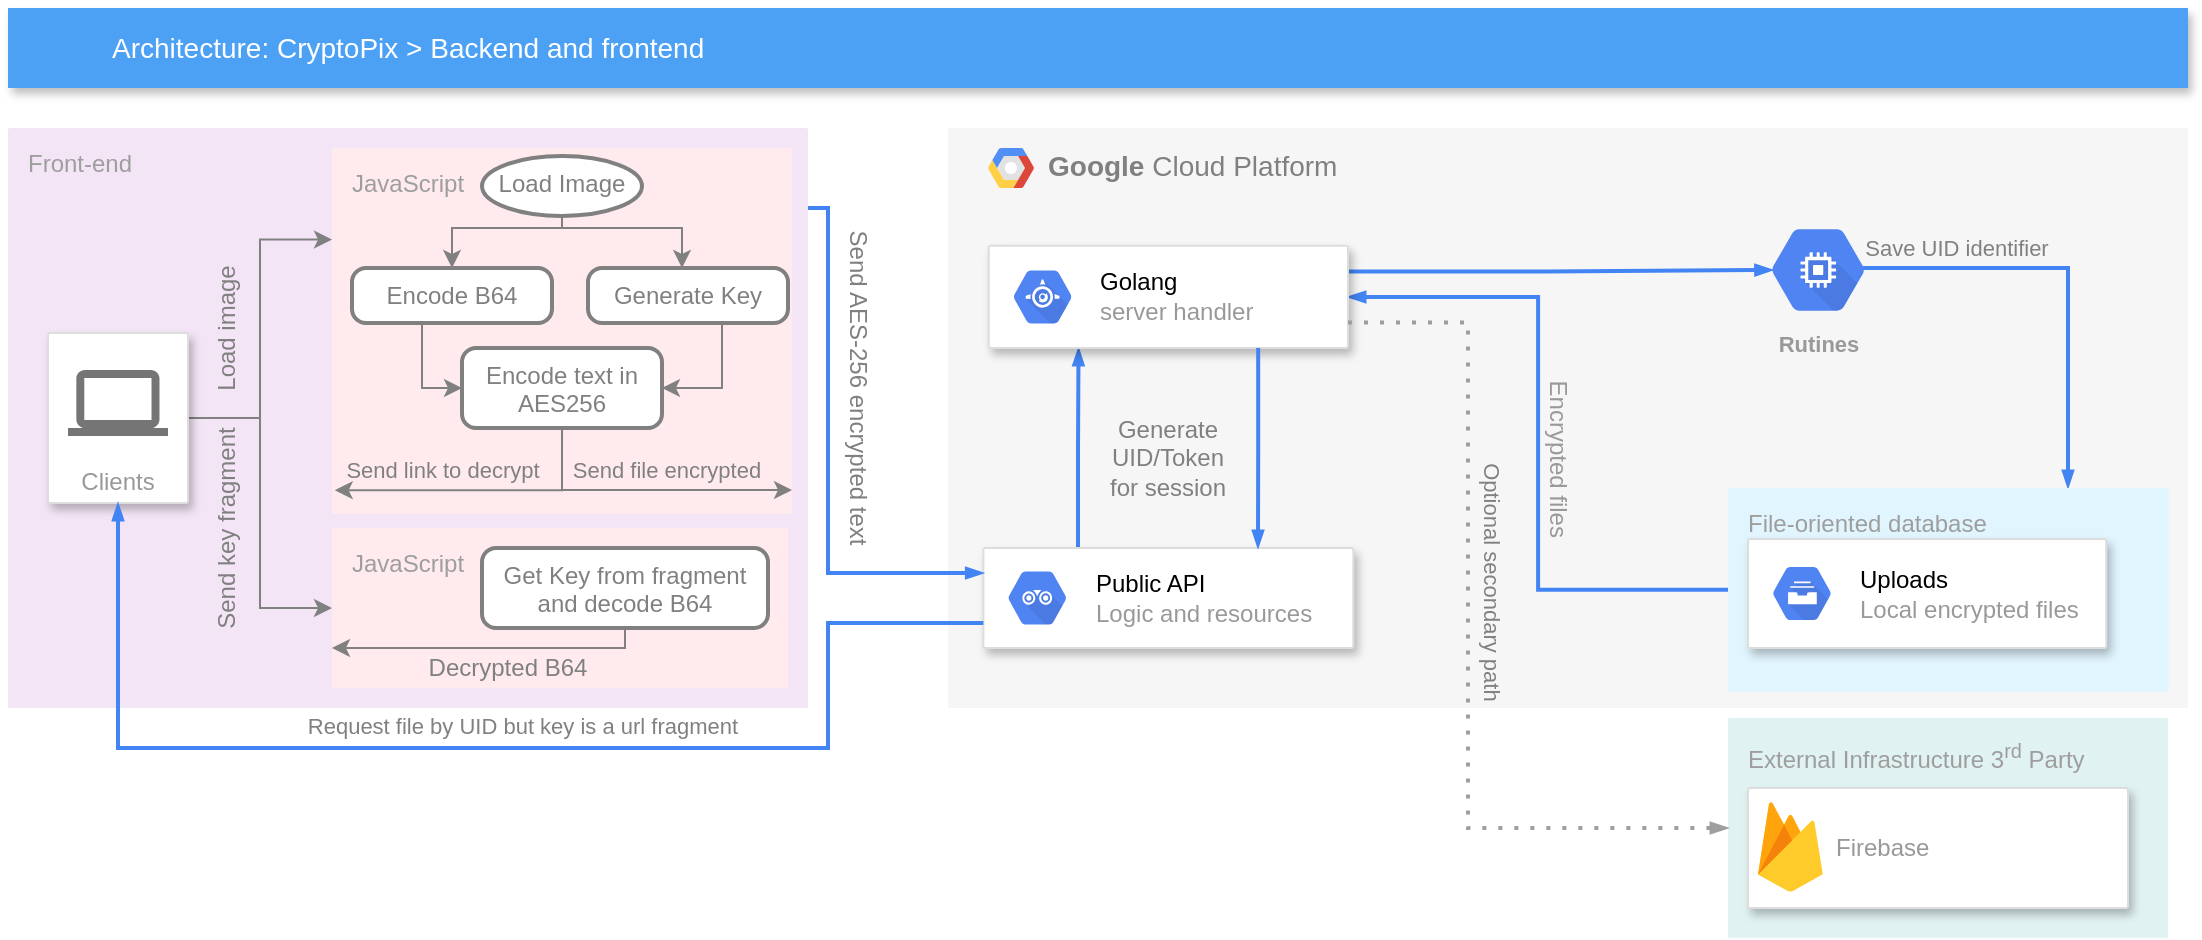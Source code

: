 <mxfile version="15.2.9" type="device"><diagram id="f106602c-feb2-e66a-4537-3a34d633f6aa" name="Page-1"><mxGraphModel dx="2591" dy="762" grid="1" gridSize="10" guides="1" tooltips="1" connect="1" arrows="1" fold="1" page="1" pageScale="1" pageWidth="1169" pageHeight="827" background="none" math="0" shadow="0"><root><mxCell id="0"/><mxCell id="1" parent="0"/><mxCell id="4RbpXVcO1lzzNtZEDVdD-548" value="&lt;div&gt;Front-end&lt;/div&gt;&lt;div&gt;&lt;br&gt;&lt;/div&gt;" style="sketch=0;points=[[0,0,0],[0.25,0,0],[0.5,0,0],[0.75,0,0],[1,0,0],[1,0.25,0],[1,0.5,0],[1,0.75,0],[1,1,0],[0.75,1,0],[0.5,1,0],[0.25,1,0],[0,1,0],[0,0.75,0],[0,0.5,0],[0,0.25,0]];rounded=1;absoluteArcSize=1;arcSize=2;html=1;strokeColor=none;gradientColor=none;shadow=0;dashed=0;fontSize=12;fontColor=#9E9E9E;align=left;verticalAlign=top;spacing=10;spacingTop=-4;fillColor=#F3E5F5;labelBackgroundColor=none;" vertex="1" parent="1"><mxGeometry x="-90" y="100" width="400" height="290" as="geometry"/></mxCell><mxCell id="4RbpXVcO1lzzNtZEDVdD-532" value="&lt;div&gt;External Infrastructure 3&lt;sup&gt;rd&lt;/sup&gt; Party&lt;/div&gt;" style="sketch=0;points=[[0,0,0],[0.25,0,0],[0.5,0,0],[0.75,0,0],[1,0,0],[1,0.25,0],[1,0.5,0],[1,0.75,0],[1,1,0],[0.75,1,0],[0.5,1,0],[0.25,1,0],[0,1,0],[0,0.75,0],[0,0.5,0],[0,0.25,0]];rounded=1;absoluteArcSize=1;arcSize=2;html=1;strokeColor=none;gradientColor=none;shadow=0;dashed=0;fontSize=12;fontColor=#9E9E9E;align=left;verticalAlign=top;spacing=10;spacingTop=-4;fillColor=#E0F2F1;labelBackgroundColor=none;" vertex="1" parent="1"><mxGeometry x="770" y="395" width="220" height="110" as="geometry"/></mxCell><mxCell id="14" value="&lt;b&gt;Google &lt;/b&gt;Cloud Platform" style="fillColor=#F6F6F6;strokeColor=none;shadow=0;gradientColor=none;fontSize=14;align=left;spacing=10;fontColor=#808080;9E9E9E;verticalAlign=top;spacingTop=-4;fontStyle=0;spacingLeft=40;html=1;" parent="1" vertex="1"><mxGeometry x="380" y="100" width="620" height="290" as="geometry"/></mxCell><mxCell id="4RbpXVcO1lzzNtZEDVdD-558" value="" style="edgeStyle=orthogonalEdgeStyle;fontSize=12;html=1;endArrow=blockThin;endFill=1;rounded=0;strokeWidth=2;endSize=4;startSize=4;dashed=0;strokeColor=#4284F3;fontColor=#808080;exitX=0.25;exitY=0;exitDx=0;exitDy=0;entryX=0.25;entryY=1;entryDx=0;entryDy=0;" edge="1" parent="14"><mxGeometry width="100" relative="1" as="geometry"><mxPoint x="63.933" y="210" as="sourcePoint"/><mxPoint x="65.262" y="110.0" as="targetPoint"/><Array as="points"><mxPoint x="65" y="210"/><mxPoint x="65" y="160"/></Array></mxGeometry></mxCell><mxCell id="4RbpXVcO1lzzNtZEDVdD-555" value="" style="edgeStyle=orthogonalEdgeStyle;fontSize=12;html=1;endArrow=blockThin;endFill=1;rounded=0;strokeWidth=2;endSize=4;startSize=4;dashed=0;strokeColor=#4284F3;fontColor=#808080;exitX=1;exitY=0.25;exitDx=0;exitDy=0;entryX=0.175;entryY=0.5;entryDx=0;entryDy=0;entryPerimeter=0;" edge="1" parent="14" source="4RbpXVcO1lzzNtZEDVdD-522" target="4RbpXVcO1lzzNtZEDVdD-533"><mxGeometry width="100" relative="1" as="geometry"><mxPoint x="280" y="80" as="sourcePoint"/><mxPoint x="380" y="80" as="targetPoint"/></mxGeometry></mxCell><mxCell id="4RbpXVcO1lzzNtZEDVdD-538" value="" style="edgeStyle=orthogonalEdgeStyle;fontSize=12;html=1;endArrow=blockThin;endFill=1;rounded=0;strokeWidth=2;endSize=4;startSize=4;dashed=0;strokeColor=#4284F3;fontColor=#808080;exitX=0;exitY=0.5;exitDx=0;exitDy=0;entryX=1;entryY=0.5;entryDx=0;entryDy=0;" edge="1" parent="14" source="511" target="4RbpXVcO1lzzNtZEDVdD-522"><mxGeometry width="100" relative="1" as="geometry"><mxPoint x="229.69" y="91.579" as="sourcePoint"/><mxPoint x="329.852" y="91.579" as="targetPoint"/></mxGeometry></mxCell><mxCell id="4RbpXVcO1lzzNtZEDVdD-534" value="" style="edgeStyle=orthogonalEdgeStyle;fontSize=12;html=1;endArrow=blockThin;endFill=1;rounded=0;strokeWidth=2;endSize=4;startSize=4;dashed=0;strokeColor=#4284F3;fontColor=#808080;exitX=0.825;exitY=0.5;exitDx=0;exitDy=0;exitPerimeter=0;" edge="1" parent="14" source="4RbpXVcO1lzzNtZEDVdD-533" target="511"><mxGeometry width="100" relative="1" as="geometry"><mxPoint x="295.477" y="-16.217" as="sourcePoint"/><mxPoint x="395.638" y="-16.217" as="targetPoint"/><Array as="points"><mxPoint x="560" y="70"/></Array></mxGeometry></mxCell><mxCell id="4RbpXVcO1lzzNtZEDVdD-545" value="Save UID identifier" style="edgeLabel;html=1;align=center;verticalAlign=middle;resizable=0;points=[];fontColor=#808080;labelBackgroundColor=none;" vertex="1" connectable="0" parent="4RbpXVcO1lzzNtZEDVdD-534"><mxGeometry x="-0.471" y="-1" relative="1" as="geometry"><mxPoint x="-10" y="-11" as="offset"/></mxGeometry></mxCell><mxCell id="15" value="" style="shape=mxgraph.gcp2.google_cloud_platform;fillColor=#F6F6F6;strokeColor=none;shadow=0;gradientColor=none;" parent="14" vertex="1"><mxGeometry width="23" height="20" relative="1" as="geometry"><mxPoint x="20" y="10" as="offset"/></mxGeometry></mxCell><mxCell id="4RbpXVcO1lzzNtZEDVdD-522" value="" style="strokeColor=#dddddd;shadow=1;strokeWidth=1;rounded=1;absoluteArcSize=1;arcSize=2;" vertex="1" parent="14"><mxGeometry x="20.35" y="58.92" width="179.65" height="51.08" as="geometry"/></mxCell><mxCell id="4RbpXVcO1lzzNtZEDVdD-523" value="&lt;div&gt;&lt;font color=&quot;#000000&quot;&gt;Golang&lt;/font&gt;&lt;/div&gt;&lt;div&gt;server handler&lt;br&gt;&lt;/div&gt;" style="sketch=0;dashed=0;connectable=0;html=1;fillColor=#5184F3;strokeColor=none;shape=mxgraph.gcp2.hexIcon;prIcon=app_engine;part=1;labelPosition=right;verticalLabelPosition=middle;align=left;verticalAlign=middle;spacingLeft=5;fontColor=#999999;fontSize=12;" vertex="1" parent="4RbpXVcO1lzzNtZEDVdD-522"><mxGeometry y="0.5" width="44" height="39" relative="1" as="geometry"><mxPoint x="5" y="-19.5" as="offset"/></mxGeometry></mxCell><mxCell id="511" value="File-oriented database" style="rounded=1;absoluteArcSize=1;arcSize=2;html=1;strokeColor=none;gradientColor=none;shadow=0;dashed=0;strokeColor=none;fontSize=12;fontColor=#9E9E9E;align=left;verticalAlign=top;spacing=10;spacingTop=-4;fillColor=#E1F5FE;" parent="14" vertex="1"><mxGeometry x="390" y="180" width="220.36" height="101.84" as="geometry"/></mxCell><mxCell id="4RbpXVcO1lzzNtZEDVdD-517" value="" style="strokeColor=#dddddd;shadow=1;strokeWidth=1;rounded=1;absoluteArcSize=1;arcSize=2;" vertex="1" parent="14"><mxGeometry x="400.02" y="205.53" width="179.11" height="54.47" as="geometry"/></mxCell><mxCell id="4RbpXVcO1lzzNtZEDVdD-518" value="&lt;div&gt;&lt;font color=&quot;#000000&quot;&gt;Uploads&lt;/font&gt;&lt;/div&gt;&lt;div&gt;Local encrypted files &lt;br&gt;&lt;/div&gt;" style="sketch=0;dashed=0;connectable=0;html=1;fillColor=#5184F3;strokeColor=none;shape=mxgraph.gcp2.hexIcon;prIcon=cloud_filestore;part=1;labelPosition=right;verticalLabelPosition=middle;align=left;verticalAlign=middle;spacingLeft=5;fontColor=#999999;fontSize=12;" vertex="1" parent="4RbpXVcO1lzzNtZEDVdD-517"><mxGeometry y="0.5" width="44" height="39" relative="1" as="geometry"><mxPoint x="5" y="-19.5" as="offset"/></mxGeometry></mxCell><mxCell id="4RbpXVcO1lzzNtZEDVdD-533" value="&lt;div&gt;Rutines&lt;/div&gt;" style="sketch=0;html=1;fillColor=#5184F3;strokeColor=none;verticalAlign=top;labelPosition=center;verticalLabelPosition=bottom;align=center;spacingTop=-6;fontSize=11;fontStyle=1;fontColor=#999999;shape=mxgraph.gcp2.hexIcon;prIcon=compute_engine;labelBackgroundColor=none;" vertex="1" parent="14"><mxGeometry x="400.02" y="41" width="70.24" height="60" as="geometry"/></mxCell><mxCell id="4RbpXVcO1lzzNtZEDVdD-540" value="" style="strokeColor=#dddddd;shadow=1;strokeWidth=1;rounded=1;absoluteArcSize=1;arcSize=2;labelBackgroundColor=none;fontColor=#808080;verticalAlign=top;" vertex="1" parent="14"><mxGeometry x="17.69" y="210" width="184.97" height="50" as="geometry"/></mxCell><mxCell id="4RbpXVcO1lzzNtZEDVdD-541" value="&lt;font color=&quot;#000000&quot;&gt;Public API&lt;/font&gt;&lt;br&gt;Logic and resources" style="sketch=0;dashed=0;connectable=0;html=1;fillColor=#5184F3;strokeColor=none;shape=mxgraph.gcp2.hexIcon;prIcon=api_analytics;part=1;labelPosition=right;verticalLabelPosition=middle;align=left;verticalAlign=middle;spacingLeft=5;fontColor=#999999;fontSize=12;" vertex="1" parent="4RbpXVcO1lzzNtZEDVdD-540"><mxGeometry y="0.5" width="44" height="39" relative="1" as="geometry"><mxPoint x="5" y="-19.5" as="offset"/></mxGeometry></mxCell><mxCell id="4RbpXVcO1lzzNtZEDVdD-546" value="&lt;div&gt;Generate UID/Token &lt;br&gt;&lt;/div&gt;&lt;div&gt;for session&lt;/div&gt;" style="text;html=1;strokeColor=none;fillColor=none;align=center;verticalAlign=middle;whiteSpace=wrap;rounded=0;labelBackgroundColor=none;fontColor=#808080;" vertex="1" parent="14"><mxGeometry x="55.087" y="157.625" width="110.178" height="15.263" as="geometry"/></mxCell><mxCell id="4RbpXVcO1lzzNtZEDVdD-552" value="&lt;div&gt;&lt;span class=&quot;VIiyi&quot; lang=&quot;en&quot;&gt;&lt;span class=&quot;JLqJ4b ChMk0b&quot;&gt;&lt;span&gt;Encrypted files&lt;/span&gt;&lt;/span&gt;&lt;/span&gt;&lt;/div&gt;&lt;br&gt;" style="text;html=1;strokeColor=none;fillColor=none;align=center;verticalAlign=middle;whiteSpace=wrap;rounded=0;labelBackgroundColor=none;fontColor=#999999;rotation=90;" vertex="1" parent="14"><mxGeometry x="232.63" y="157.63" width="130" height="15.26" as="geometry"/></mxCell><mxCell id="2" value="Architecture: CryptoPix &amp;gt; Backend and frontend" style="fillColor=#4DA1F5;strokeColor=none;shadow=1;gradientColor=none;fontSize=14;align=left;spacingLeft=50;fontColor=#ffffff;html=1;" parent="1" vertex="1"><mxGeometry x="-90" y="40" width="1090" height="40" as="geometry"/></mxCell><mxCell id="4RbpXVcO1lzzNtZEDVdD-603" style="edgeStyle=orthogonalEdgeStyle;rounded=0;orthogonalLoop=1;jettySize=auto;html=1;entryX=0;entryY=0.5;entryDx=0;entryDy=0;entryPerimeter=0;fontColor=#808080;strokeColor=#808080;" edge="1" parent="1" source="495" target="4RbpXVcO1lzzNtZEDVdD-602"><mxGeometry relative="1" as="geometry"/></mxCell><mxCell id="4RbpXVcO1lzzNtZEDVdD-608" style="edgeStyle=orthogonalEdgeStyle;rounded=0;orthogonalLoop=1;jettySize=auto;html=1;entryX=0;entryY=0.25;entryDx=0;entryDy=0;entryPerimeter=0;fontColor=#808080;strokeColor=#808080;" edge="1" parent="1" source="495" target="4RbpXVcO1lzzNtZEDVdD-571"><mxGeometry relative="1" as="geometry"/></mxCell><mxCell id="495" value="Clients" style="strokeColor=#dddddd;fillColor=#ffffff;shadow=1;strokeWidth=1;rounded=1;absoluteArcSize=1;arcSize=2;labelPosition=center;verticalLabelPosition=middle;align=center;verticalAlign=bottom;spacingLeft=0;fontColor=#999999;fontSize=12;whiteSpace=wrap;spacingBottom=2;html=1;" parent="1" vertex="1"><mxGeometry x="-70" y="202.5" width="70" height="85" as="geometry"/></mxCell><mxCell id="496" value="" style="dashed=0;connectable=0;html=1;fillColor=#757575;strokeColor=none;shape=mxgraph.gcp2.laptop;part=1;" parent="495" vertex="1"><mxGeometry x="0.5" width="50" height="33" relative="1" as="geometry"><mxPoint x="-25" y="18.5" as="offset"/></mxGeometry></mxCell><mxCell id="4RbpXVcO1lzzNtZEDVdD-528" value="" style="strokeColor=#dddddd;shadow=1;strokeWidth=1;rounded=1;absoluteArcSize=1;arcSize=2;verticalAlign=top;" vertex="1" parent="1"><mxGeometry x="780" y="430" width="190" height="60" as="geometry"/></mxCell><mxCell id="4RbpXVcO1lzzNtZEDVdD-529" value="Firebase" style="sketch=0;dashed=0;connectable=0;html=1;fillColor=#5184F3;strokeColor=none;shape=mxgraph.gcp2.firebase;part=1;labelPosition=right;verticalLabelPosition=middle;align=left;verticalAlign=middle;spacingLeft=5;fontColor=#999999;fontSize=12;" vertex="1" parent="4RbpXVcO1lzzNtZEDVdD-528"><mxGeometry width="32.4" height="45" relative="1" as="geometry"><mxPoint x="5" y="7" as="offset"/></mxGeometry></mxCell><mxCell id="4RbpXVcO1lzzNtZEDVdD-553" value="" style="edgeStyle=orthogonalEdgeStyle;fontSize=12;html=1;endArrow=blockThin;endFill=1;rounded=0;strokeWidth=2;endSize=4;startSize=4;dashed=1;dashPattern=1 3;strokeColor=#9E9E9E;fontColor=#808080;exitX=1;exitY=0.75;exitDx=0;exitDy=0;entryX=0;entryY=0.5;entryDx=0;entryDy=0;entryPerimeter=0;" edge="1" parent="1" source="4RbpXVcO1lzzNtZEDVdD-522" target="4RbpXVcO1lzzNtZEDVdD-532"><mxGeometry width="100" relative="1" as="geometry"><mxPoint x="650" y="310" as="sourcePoint"/><mxPoint x="750" y="310" as="targetPoint"/><Array as="points"><mxPoint x="640" y="197"/><mxPoint x="640" y="450"/></Array></mxGeometry></mxCell><mxCell id="4RbpXVcO1lzzNtZEDVdD-567" value="Optional secondary path" style="edgeLabel;html=1;align=center;verticalAlign=middle;resizable=0;points=[];fontColor=#808080;rotation=90;labelBackgroundColor=none;" vertex="1" connectable="0" parent="4RbpXVcO1lzzNtZEDVdD-553"><mxGeometry x="-0.046" y="-1" relative="1" as="geometry"><mxPoint x="13" y="-22" as="offset"/></mxGeometry></mxCell><mxCell id="4RbpXVcO1lzzNtZEDVdD-556" value="" style="edgeStyle=orthogonalEdgeStyle;fontSize=12;html=1;endArrow=blockThin;endFill=1;rounded=0;strokeWidth=2;endSize=4;startSize=4;dashed=0;strokeColor=#4284F3;fontColor=#808080;exitX=0.75;exitY=1;exitDx=0;exitDy=0;" edge="1" parent="1" source="4RbpXVcO1lzzNtZEDVdD-522"><mxGeometry width="100" relative="1" as="geometry"><mxPoint x="570" y="200" as="sourcePoint"/><mxPoint x="535" y="310" as="targetPoint"/></mxGeometry></mxCell><mxCell id="4RbpXVcO1lzzNtZEDVdD-571" value="&lt;div&gt;JavaScript&lt;/div&gt;&lt;div&gt;&lt;br&gt;&lt;/div&gt;" style="sketch=0;points=[[0,0,0],[0.25,0,0],[0.5,0,0],[0.75,0,0],[1,0,0],[1,0.25,0],[1,0.5,0],[1,0.75,0],[1,1,0],[0.75,1,0],[0.5,1,0],[0.25,1,0],[0,1,0],[0,0.75,0],[0,0.5,0],[0,0.25,0]];rounded=1;absoluteArcSize=1;arcSize=2;html=1;strokeColor=none;gradientColor=none;shadow=0;dashed=0;fontSize=12;fontColor=#9E9E9E;align=left;verticalAlign=top;spacing=10;spacingTop=-4;fillColor=#FFEBEE;labelBackgroundColor=none;" vertex="1" parent="1"><mxGeometry x="72" y="110" width="230" height="183" as="geometry"/></mxCell><mxCell id="4RbpXVcO1lzzNtZEDVdD-576" style="edgeStyle=orthogonalEdgeStyle;rounded=0;orthogonalLoop=1;jettySize=auto;html=1;entryX=0.5;entryY=0;entryDx=0;entryDy=0;fontColor=#808080;strokeColor=#808080;" edge="1" parent="1" source="4RbpXVcO1lzzNtZEDVdD-574" target="4RbpXVcO1lzzNtZEDVdD-575"><mxGeometry relative="1" as="geometry"><Array as="points"><mxPoint x="187" y="150"/><mxPoint x="132" y="150"/></Array></mxGeometry></mxCell><mxCell id="4RbpXVcO1lzzNtZEDVdD-578" style="edgeStyle=orthogonalEdgeStyle;rounded=0;orthogonalLoop=1;jettySize=auto;html=1;fontColor=#808080;strokeColor=#808080;" edge="1" parent="1" source="4RbpXVcO1lzzNtZEDVdD-574" target="4RbpXVcO1lzzNtZEDVdD-577"><mxGeometry relative="1" as="geometry"><Array as="points"><mxPoint x="187" y="150"/><mxPoint x="247" y="150"/></Array></mxGeometry></mxCell><mxCell id="4RbpXVcO1lzzNtZEDVdD-574" value="&lt;div&gt;Load Image&lt;/div&gt;&lt;div&gt;&lt;br&gt;&lt;/div&gt;" style="strokeWidth=2;html=1;shape=mxgraph.flowchart.start_1;whiteSpace=wrap;labelBackgroundColor=none;fontColor=#808080;fillColor=default;verticalAlign=top;strokeColor=#808080;" vertex="1" parent="1"><mxGeometry x="147" y="114" width="80" height="30" as="geometry"/></mxCell><mxCell id="4RbpXVcO1lzzNtZEDVdD-584" style="edgeStyle=orthogonalEdgeStyle;rounded=0;orthogonalLoop=1;jettySize=auto;html=1;entryX=0;entryY=0.5;entryDx=0;entryDy=0;fontColor=#808080;strokeColor=#808080;" edge="1" parent="1" source="4RbpXVcO1lzzNtZEDVdD-575" target="4RbpXVcO1lzzNtZEDVdD-581"><mxGeometry relative="1" as="geometry"><Array as="points"><mxPoint x="117" y="230"/></Array></mxGeometry></mxCell><mxCell id="4RbpXVcO1lzzNtZEDVdD-575" value="Encode B64" style="rounded=1;whiteSpace=wrap;html=1;absoluteArcSize=1;arcSize=14;strokeWidth=2;labelBackgroundColor=none;fontColor=#808080;fillColor=default;verticalAlign=top;strokeColor=#808080;" vertex="1" parent="1"><mxGeometry x="82" y="170" width="100" height="27.5" as="geometry"/></mxCell><mxCell id="4RbpXVcO1lzzNtZEDVdD-582" style="edgeStyle=orthogonalEdgeStyle;rounded=0;orthogonalLoop=1;jettySize=auto;html=1;entryX=1;entryY=0.5;entryDx=0;entryDy=0;fontColor=#808080;strokeColor=#808080;" edge="1" parent="1" source="4RbpXVcO1lzzNtZEDVdD-577" target="4RbpXVcO1lzzNtZEDVdD-581"><mxGeometry relative="1" as="geometry"><Array as="points"><mxPoint x="267" y="230"/></Array></mxGeometry></mxCell><mxCell id="4RbpXVcO1lzzNtZEDVdD-577" value="Generate Key" style="rounded=1;whiteSpace=wrap;html=1;absoluteArcSize=1;arcSize=14;strokeWidth=2;labelBackgroundColor=none;fontColor=#808080;fillColor=default;verticalAlign=top;strokeColor=#808080;" vertex="1" parent="1"><mxGeometry x="200" y="170" width="100" height="27.5" as="geometry"/></mxCell><mxCell id="4RbpXVcO1lzzNtZEDVdD-589" style="edgeStyle=orthogonalEdgeStyle;rounded=0;orthogonalLoop=1;jettySize=auto;html=1;fontColor=#808080;strokeColor=#808080;" edge="1" parent="1"><mxGeometry relative="1" as="geometry"><mxPoint x="187.029" y="234" as="sourcePoint"/><mxPoint x="302" y="281" as="targetPoint"/><Array as="points"><mxPoint x="187" y="281"/></Array></mxGeometry></mxCell><mxCell id="4RbpXVcO1lzzNtZEDVdD-590" value="Send file &lt;span class=&quot;VIiyi&quot; lang=&quot;en&quot;&gt;&lt;span class=&quot;JLqJ4b ChMk0b&quot;&gt;&lt;span&gt;encrypted&lt;/span&gt;&lt;/span&gt;&lt;/span&gt;" style="edgeLabel;html=1;align=center;verticalAlign=middle;resizable=0;points=[];fontColor=#808080;labelBackgroundColor=none;" vertex="1" connectable="0" parent="4RbpXVcO1lzzNtZEDVdD-589"><mxGeometry x="0.42" y="-1" relative="1" as="geometry"><mxPoint x="-16" y="-11" as="offset"/></mxGeometry></mxCell><mxCell id="4RbpXVcO1lzzNtZEDVdD-593" style="edgeStyle=orthogonalEdgeStyle;rounded=0;orthogonalLoop=1;jettySize=auto;html=1;entryX=0.006;entryY=0.767;entryDx=0;entryDy=0;entryPerimeter=0;fontColor=#808080;strokeColor=#808080;startArrow=none;" edge="1" parent="1" source="4RbpXVcO1lzzNtZEDVdD-581"><mxGeometry relative="1" as="geometry"><mxPoint x="187.029" y="231" as="sourcePoint"/><mxPoint x="73.38" y="281.09" as="targetPoint"/><Array as="points"><mxPoint x="187" y="281"/></Array></mxGeometry></mxCell><mxCell id="4RbpXVcO1lzzNtZEDVdD-596" value="Send link to decrypt" style="edgeLabel;html=1;align=center;verticalAlign=middle;resizable=0;points=[];fontColor=#808080;labelBackgroundColor=none;" vertex="1" connectable="0" parent="4RbpXVcO1lzzNtZEDVdD-593"><mxGeometry x="0.319" relative="1" as="geometry"><mxPoint x="4" y="-10" as="offset"/></mxGeometry></mxCell><mxCell id="4RbpXVcO1lzzNtZEDVdD-602" value="&lt;div&gt;JavaScript&lt;/div&gt;&lt;div&gt;&lt;br&gt;&lt;br&gt;&lt;/div&gt;" style="sketch=0;points=[[0,0,0],[0.25,0,0],[0.5,0,0],[0.75,0,0],[1,0,0],[1,0.25,0],[1,0.5,0],[1,0.75,0],[1,1,0],[0.75,1,0],[0.5,1,0],[0.25,1,0],[0,1,0],[0,0.75,0],[0,0.5,0],[0,0.25,0]];rounded=1;absoluteArcSize=1;arcSize=2;html=1;strokeColor=none;gradientColor=none;shadow=0;dashed=0;fontSize=12;fontColor=#9E9E9E;align=left;verticalAlign=top;spacing=10;spacingTop=-4;fillColor=#FFEBEE;labelBackgroundColor=none;" vertex="1" parent="1"><mxGeometry x="72" y="300" width="228" height="80" as="geometry"/></mxCell><mxCell id="4RbpXVcO1lzzNtZEDVdD-611" style="edgeStyle=orthogonalEdgeStyle;rounded=0;orthogonalLoop=1;jettySize=auto;html=1;entryX=0;entryY=0.75;entryDx=0;entryDy=0;entryPerimeter=0;fontColor=#808080;strokeColor=#808080;" edge="1" parent="1" source="4RbpXVcO1lzzNtZEDVdD-605" target="4RbpXVcO1lzzNtZEDVdD-602"><mxGeometry relative="1" as="geometry"><Array as="points"><mxPoint x="219" y="360"/></Array></mxGeometry></mxCell><mxCell id="4RbpXVcO1lzzNtZEDVdD-605" value="Get Key from fragment and decode B64" style="rounded=1;whiteSpace=wrap;html=1;absoluteArcSize=1;arcSize=14;strokeWidth=2;labelBackgroundColor=none;fontColor=#808080;fillColor=default;verticalAlign=top;strokeColor=#808080;" vertex="1" parent="1"><mxGeometry x="147" y="310" width="143" height="40" as="geometry"/></mxCell><mxCell id="4RbpXVcO1lzzNtZEDVdD-581" value="Encode text in AES256" style="rounded=1;whiteSpace=wrap;html=1;absoluteArcSize=1;arcSize=14;strokeWidth=2;labelBackgroundColor=none;fontColor=#808080;fillColor=default;verticalAlign=top;strokeColor=#808080;" vertex="1" parent="1"><mxGeometry x="137" y="210" width="100" height="40" as="geometry"/></mxCell><mxCell id="4RbpXVcO1lzzNtZEDVdD-609" value="Load image" style="text;html=1;strokeColor=none;fillColor=none;align=center;verticalAlign=middle;whiteSpace=wrap;rounded=0;labelBackgroundColor=none;fontColor=#808080;rotation=-90;" vertex="1" parent="1"><mxGeometry x="-18" y="190" width="75" height="20" as="geometry"/></mxCell><mxCell id="4RbpXVcO1lzzNtZEDVdD-610" value="Send key fragment" style="text;html=1;strokeColor=none;fillColor=none;align=center;verticalAlign=middle;whiteSpace=wrap;rounded=0;labelBackgroundColor=none;fontColor=#808080;rotation=-90;" vertex="1" parent="1"><mxGeometry x="-33" y="290" width="105" height="20" as="geometry"/></mxCell><mxCell id="4RbpXVcO1lzzNtZEDVdD-598" value="" style="edgeStyle=orthogonalEdgeStyle;fontSize=12;html=1;endArrow=blockThin;endFill=1;rounded=0;strokeWidth=2;endSize=4;startSize=4;dashed=0;strokeColor=#4284F3;fontColor=#808080;exitX=0;exitY=0.75;exitDx=0;exitDy=0;entryX=0.5;entryY=1;entryDx=0;entryDy=0;" edge="1" parent="1" source="4RbpXVcO1lzzNtZEDVdD-540" target="495"><mxGeometry width="100" relative="1" as="geometry"><mxPoint x="230" y="310" as="sourcePoint"/><mxPoint x="130" y="310" as="targetPoint"/><Array as="points"><mxPoint x="320" y="348"/><mxPoint x="320" y="410"/><mxPoint x="-35" y="410"/></Array></mxGeometry></mxCell><mxCell id="4RbpXVcO1lzzNtZEDVdD-599" value="Request file by UID but key is a url fragment" style="edgeLabel;html=1;align=center;verticalAlign=middle;resizable=0;points=[];fontColor=#808080;" vertex="1" connectable="0" parent="4RbpXVcO1lzzNtZEDVdD-598"><mxGeometry x="-0.051" y="-1" relative="1" as="geometry"><mxPoint y="-10" as="offset"/></mxGeometry></mxCell><mxCell id="4RbpXVcO1lzzNtZEDVdD-612" value="Decrypted B64" style="text;html=1;strokeColor=none;fillColor=none;align=center;verticalAlign=middle;whiteSpace=wrap;rounded=0;labelBackgroundColor=none;fontColor=#808080;" vertex="1" parent="1"><mxGeometry x="110" y="360" width="100" height="20" as="geometry"/></mxCell><mxCell id="4RbpXVcO1lzzNtZEDVdD-614" value="" style="edgeStyle=orthogonalEdgeStyle;fontSize=12;html=1;endArrow=blockThin;endFill=1;rounded=0;strokeWidth=2;endSize=4;startSize=4;dashed=0;strokeColor=#4284F3;fontColor=#808080;entryX=0;entryY=0.25;entryDx=0;entryDy=0;" edge="1" parent="1" target="4RbpXVcO1lzzNtZEDVdD-540"><mxGeometry width="100" relative="1" as="geometry"><mxPoint x="310" y="140" as="sourcePoint"/><mxPoint x="560" y="350" as="targetPoint"/><Array as="points"><mxPoint x="310" y="140"/><mxPoint x="320" y="140"/><mxPoint x="320" y="323"/></Array></mxGeometry></mxCell><mxCell id="4RbpXVcO1lzzNtZEDVdD-616" value="&lt;div&gt;Send AES-256 encrypted text&lt;/div&gt;" style="text;html=1;strokeColor=none;fillColor=none;align=center;verticalAlign=middle;whiteSpace=wrap;rounded=0;labelBackgroundColor=none;fontColor=#808080;rotation=90;" vertex="1" parent="1"><mxGeometry x="250" y="220" width="170" height="20" as="geometry"/></mxCell></root></mxGraphModel></diagram></mxfile>